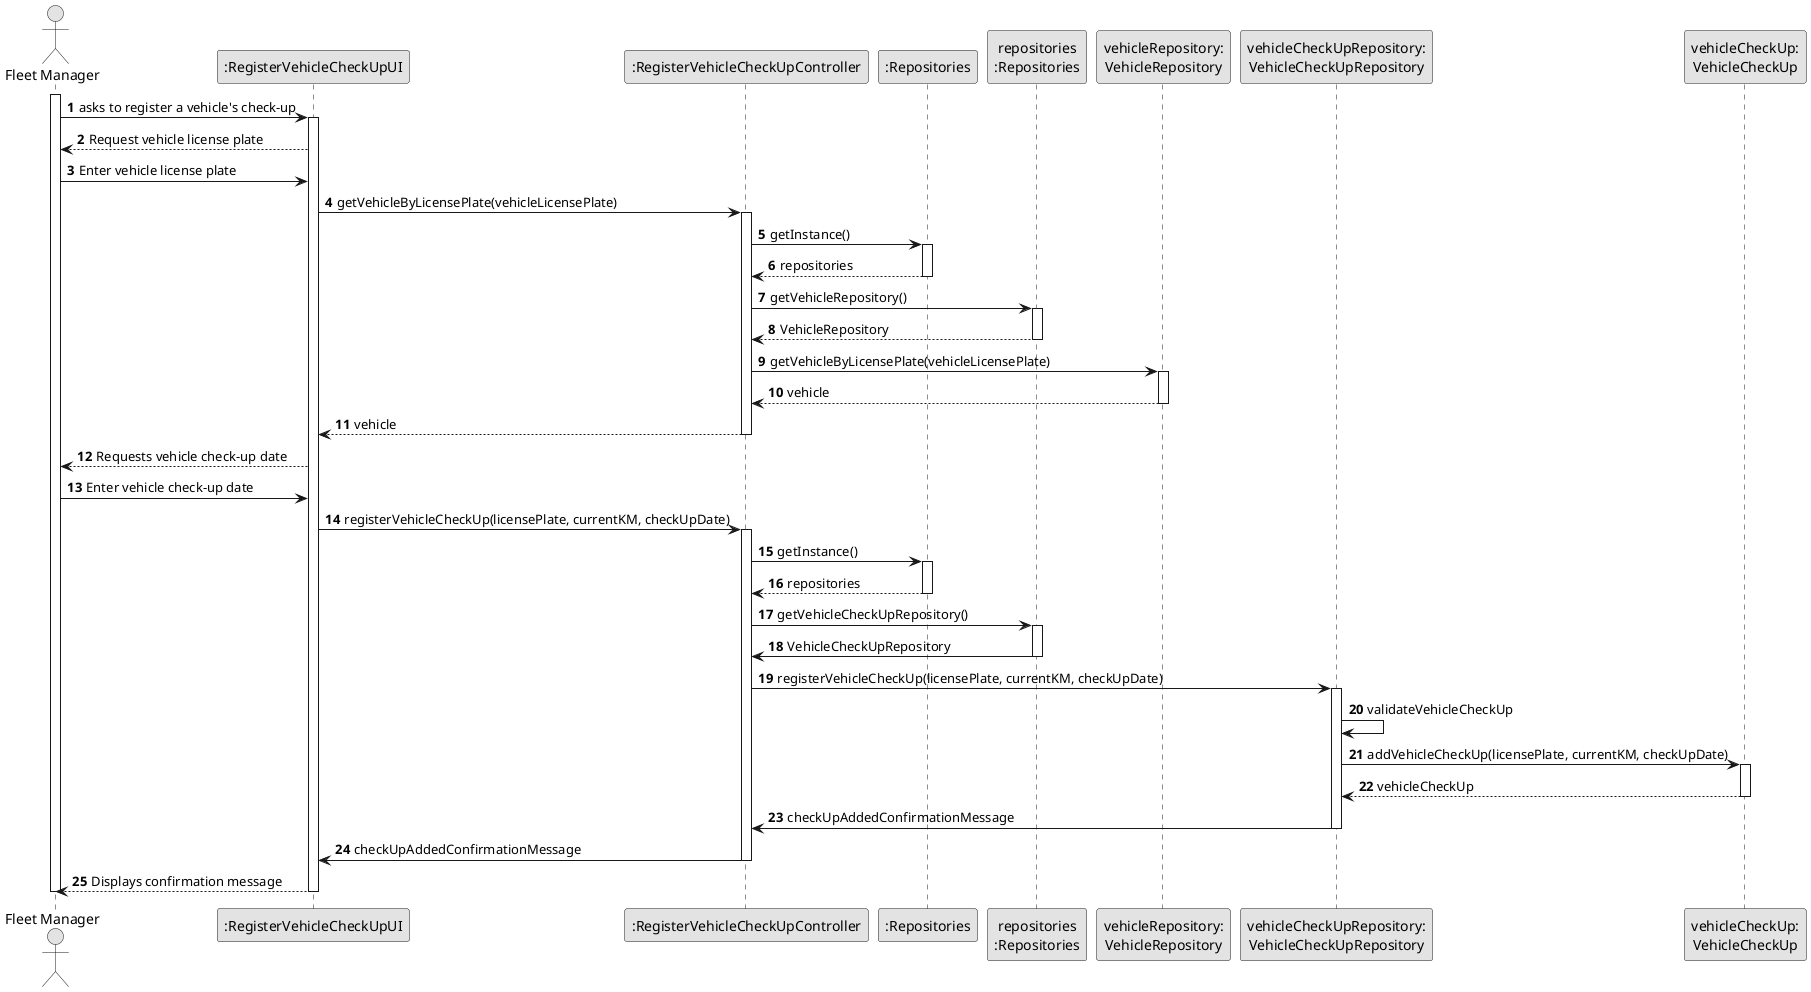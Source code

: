 @startuml
skinparam monochrome true
skinparam packageStyle rectangle
skinparam shadowing false

autonumber

actor "Fleet Manager" as ADM
participant ":RegisterVehicleCheckUpUI" as UI
participant ":RegisterVehicleCheckUpController" as CTRL
participant ":Repositories" as RepositorySingleton
participant "repositories\n:Repositories" as PLAT
participant "vehicleRepository:\nVehicleRepository" as VehicleRepository
participant "vehicleCheckUpRepository:\nVehicleCheckUpRepository" as VehicleCheckUpRepository
participant "vehicleCheckUp:\nVehicleCheckUp" as VehicleCheckUp

activate ADM

ADM -> UI : asks to register a vehicle's check-up
activate UI

UI --> ADM: Request vehicle license plate
ADM -> UI: Enter vehicle license plate

UI -> CTRL : getVehicleByLicensePlate(vehicleLicensePlate)
activate CTRL

CTRL -> RepositorySingleton : getInstance()
activate RepositorySingleton
RepositorySingleton --> CTRL: repositories
deactivate RepositorySingleton

CTRL -> PLAT : getVehicleRepository()
activate PLAT
PLAT --> CTRL: VehicleRepository
deactivate PLAT

CTRL -> VehicleRepository : getVehicleByLicensePlate(vehicleLicensePlate)
activate VehicleRepository
VehicleRepository --> CTRL: vehicle
deactivate VehicleRepository

CTRL --> UI : vehicle
deactivate CTRL

UI --> ADM : Requests vehicle check-up date
ADM -> UI : Enter vehicle check-up date

UI -> CTRL : registerVehicleCheckUp(licensePlate, currentKM, checkUpDate)
activate CTRL

CTRL -> RepositorySingleton : getInstance()
activate RepositorySingleton
RepositorySingleton --> CTRL: repositories
deactivate RepositorySingleton

CTRL -> PLAT : getVehicleCheckUpRepository()
activate PLAT
PLAT -> CTRL: VehicleCheckUpRepository
deactivate PLAT

CTRL -> VehicleCheckUpRepository : registerVehicleCheckUp(licensePlate, currentKM, checkUpDate)
activate VehicleCheckUpRepository
VehicleCheckUpRepository -> VehicleCheckUpRepository : validateVehicleCheckUp
VehicleCheckUpRepository -> VehicleCheckUp: addVehicleCheckUp(licensePlate, currentKM, checkUpDate)
activate VehicleCheckUp
VehicleCheckUp --> VehicleCheckUpRepository : vehicleCheckUp
deactivate VehicleCheckUp
VehicleCheckUpRepository ->CTRL: checkUpAddedConfirmationMessage
deactivate VehicleCheckUpRepository

CTRL -> UI: checkUpAddedConfirmationMessage
deactivate CTRL

UI --> ADM: Displays confirmation message
deactivate UI

deactivate ADM

@enduml
